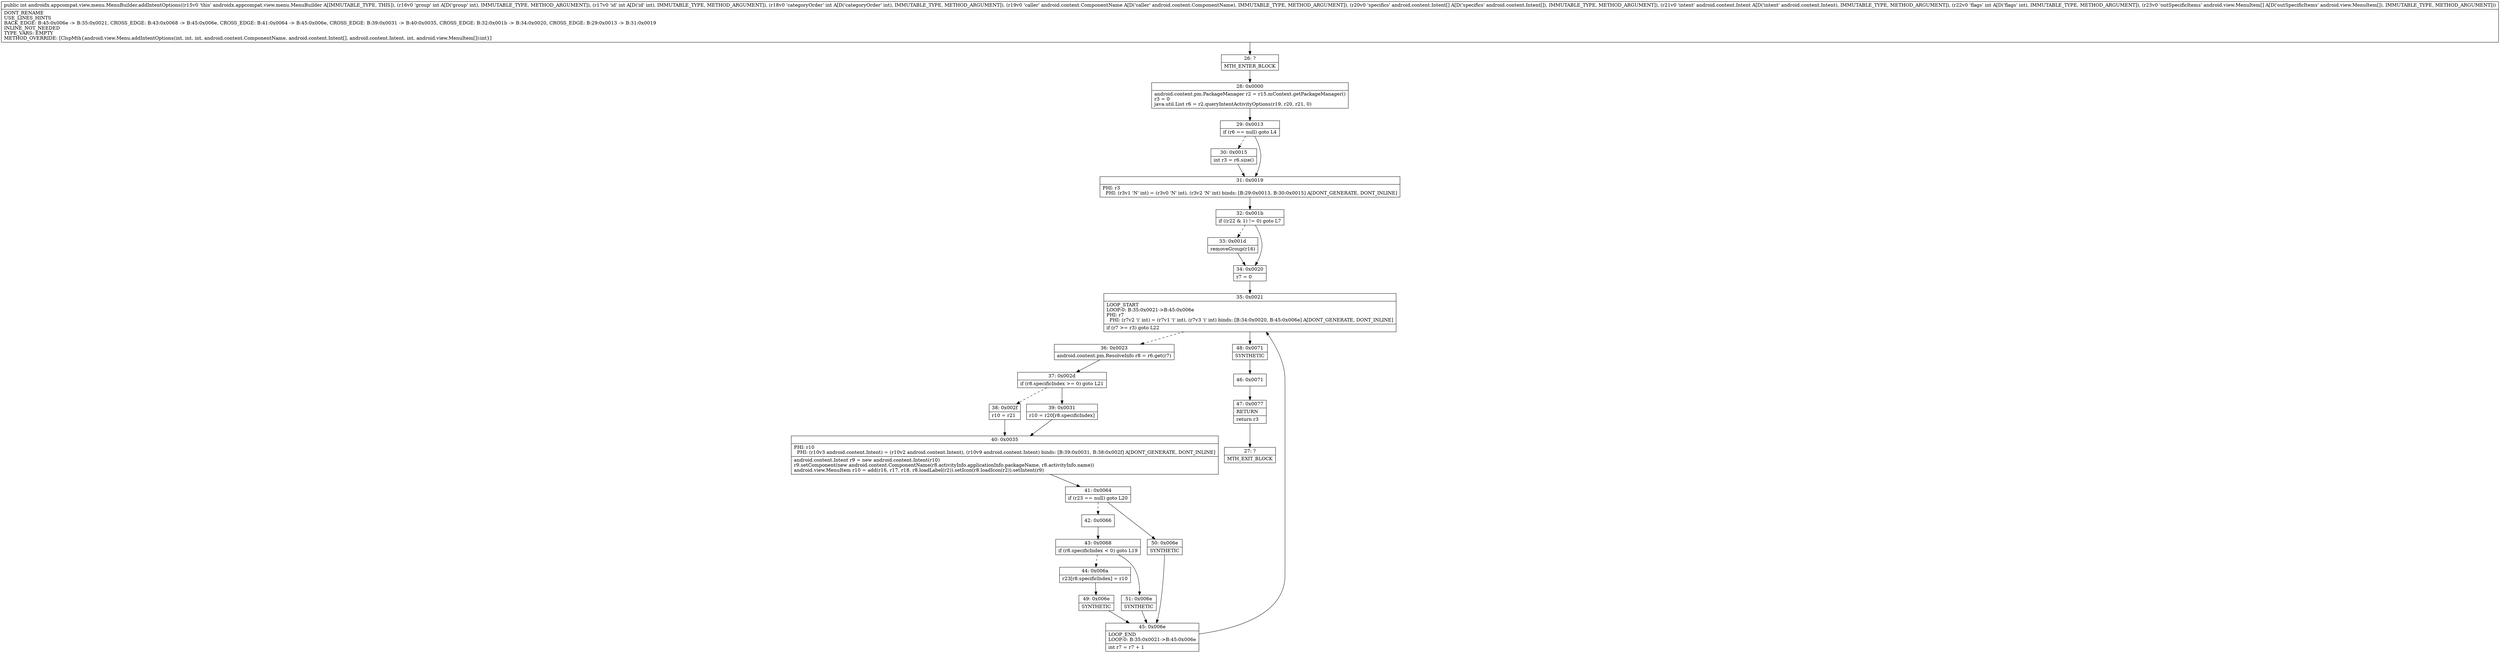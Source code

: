 digraph "CFG forandroidx.appcompat.view.menu.MenuBuilder.addIntentOptions(IIILandroid\/content\/ComponentName;[Landroid\/content\/Intent;Landroid\/content\/Intent;I[Landroid\/view\/MenuItem;)I" {
Node_26 [shape=record,label="{26\:\ ?|MTH_ENTER_BLOCK\l}"];
Node_28 [shape=record,label="{28\:\ 0x0000|android.content.pm.PackageManager r2 = r15.mContext.getPackageManager()\lr3 = 0\ljava.util.List r6 = r2.queryIntentActivityOptions(r19, r20, r21, 0)\l}"];
Node_29 [shape=record,label="{29\:\ 0x0013|if (r6 == null) goto L4\l}"];
Node_30 [shape=record,label="{30\:\ 0x0015|int r3 = r6.size()\l}"];
Node_31 [shape=record,label="{31\:\ 0x0019|PHI: r3 \l  PHI: (r3v1 'N' int) = (r3v0 'N' int), (r3v2 'N' int) binds: [B:29:0x0013, B:30:0x0015] A[DONT_GENERATE, DONT_INLINE]\l}"];
Node_32 [shape=record,label="{32\:\ 0x001b|if ((r22 & 1) != 0) goto L7\l}"];
Node_33 [shape=record,label="{33\:\ 0x001d|removeGroup(r16)\l}"];
Node_34 [shape=record,label="{34\:\ 0x0020|r7 = 0\l}"];
Node_35 [shape=record,label="{35\:\ 0x0021|LOOP_START\lLOOP:0: B:35:0x0021\-\>B:45:0x006e\lPHI: r7 \l  PHI: (r7v2 'i' int) = (r7v1 'i' int), (r7v3 'i' int) binds: [B:34:0x0020, B:45:0x006e] A[DONT_GENERATE, DONT_INLINE]\l|if (r7 \>= r3) goto L22\l}"];
Node_36 [shape=record,label="{36\:\ 0x0023|android.content.pm.ResolveInfo r8 = r6.get(r7)\l}"];
Node_37 [shape=record,label="{37\:\ 0x002d|if (r8.specificIndex \>= 0) goto L21\l}"];
Node_38 [shape=record,label="{38\:\ 0x002f|r10 = r21\l}"];
Node_40 [shape=record,label="{40\:\ 0x0035|PHI: r10 \l  PHI: (r10v3 android.content.Intent) = (r10v2 android.content.Intent), (r10v9 android.content.Intent) binds: [B:39:0x0031, B:38:0x002f] A[DONT_GENERATE, DONT_INLINE]\l|android.content.Intent r9 = new android.content.Intent(r10)\lr9.setComponent(new android.content.ComponentName(r8.activityInfo.applicationInfo.packageName, r8.activityInfo.name))\landroid.view.MenuItem r10 = add(r16, r17, r18, r8.loadLabel(r2)).setIcon(r8.loadIcon(r2)).setIntent(r9)\l}"];
Node_41 [shape=record,label="{41\:\ 0x0064|if (r23 == null) goto L20\l}"];
Node_42 [shape=record,label="{42\:\ 0x0066}"];
Node_43 [shape=record,label="{43\:\ 0x0068|if (r8.specificIndex \< 0) goto L19\l}"];
Node_44 [shape=record,label="{44\:\ 0x006a|r23[r8.specificIndex] = r10\l}"];
Node_49 [shape=record,label="{49\:\ 0x006e|SYNTHETIC\l}"];
Node_45 [shape=record,label="{45\:\ 0x006e|LOOP_END\lLOOP:0: B:35:0x0021\-\>B:45:0x006e\l|int r7 = r7 + 1\l}"];
Node_51 [shape=record,label="{51\:\ 0x006e|SYNTHETIC\l}"];
Node_50 [shape=record,label="{50\:\ 0x006e|SYNTHETIC\l}"];
Node_39 [shape=record,label="{39\:\ 0x0031|r10 = r20[r8.specificIndex]\l}"];
Node_48 [shape=record,label="{48\:\ 0x0071|SYNTHETIC\l}"];
Node_46 [shape=record,label="{46\:\ 0x0071}"];
Node_47 [shape=record,label="{47\:\ 0x0077|RETURN\l|return r3\l}"];
Node_27 [shape=record,label="{27\:\ ?|MTH_EXIT_BLOCK\l}"];
MethodNode[shape=record,label="{public int androidx.appcompat.view.menu.MenuBuilder.addIntentOptions((r15v0 'this' androidx.appcompat.view.menu.MenuBuilder A[IMMUTABLE_TYPE, THIS]), (r16v0 'group' int A[D('group' int), IMMUTABLE_TYPE, METHOD_ARGUMENT]), (r17v0 'id' int A[D('id' int), IMMUTABLE_TYPE, METHOD_ARGUMENT]), (r18v0 'categoryOrder' int A[D('categoryOrder' int), IMMUTABLE_TYPE, METHOD_ARGUMENT]), (r19v0 'caller' android.content.ComponentName A[D('caller' android.content.ComponentName), IMMUTABLE_TYPE, METHOD_ARGUMENT]), (r20v0 'specifics' android.content.Intent[] A[D('specifics' android.content.Intent[]), IMMUTABLE_TYPE, METHOD_ARGUMENT]), (r21v0 'intent' android.content.Intent A[D('intent' android.content.Intent), IMMUTABLE_TYPE, METHOD_ARGUMENT]), (r22v0 'flags' int A[D('flags' int), IMMUTABLE_TYPE, METHOD_ARGUMENT]), (r23v0 'outSpecificItems' android.view.MenuItem[] A[D('outSpecificItems' android.view.MenuItem[]), IMMUTABLE_TYPE, METHOD_ARGUMENT]))  | DONT_RENAME\lUSE_LINES_HINTS\lBACK_EDGE: B:45:0x006e \-\> B:35:0x0021, CROSS_EDGE: B:43:0x0068 \-\> B:45:0x006e, CROSS_EDGE: B:41:0x0064 \-\> B:45:0x006e, CROSS_EDGE: B:39:0x0031 \-\> B:40:0x0035, CROSS_EDGE: B:32:0x001b \-\> B:34:0x0020, CROSS_EDGE: B:29:0x0013 \-\> B:31:0x0019\lINLINE_NOT_NEEDED\lTYPE_VARS: EMPTY\lMETHOD_OVERRIDE: [ClspMth\{android.view.Menu.addIntentOptions(int, int, int, android.content.ComponentName, android.content.Intent[], android.content.Intent, int, android.view.MenuItem[]):int\}]\l}"];
MethodNode -> Node_26;Node_26 -> Node_28;
Node_28 -> Node_29;
Node_29 -> Node_30[style=dashed];
Node_29 -> Node_31;
Node_30 -> Node_31;
Node_31 -> Node_32;
Node_32 -> Node_33[style=dashed];
Node_32 -> Node_34;
Node_33 -> Node_34;
Node_34 -> Node_35;
Node_35 -> Node_36[style=dashed];
Node_35 -> Node_48;
Node_36 -> Node_37;
Node_37 -> Node_38[style=dashed];
Node_37 -> Node_39;
Node_38 -> Node_40;
Node_40 -> Node_41;
Node_41 -> Node_42[style=dashed];
Node_41 -> Node_50;
Node_42 -> Node_43;
Node_43 -> Node_44[style=dashed];
Node_43 -> Node_51;
Node_44 -> Node_49;
Node_49 -> Node_45;
Node_45 -> Node_35;
Node_51 -> Node_45;
Node_50 -> Node_45;
Node_39 -> Node_40;
Node_48 -> Node_46;
Node_46 -> Node_47;
Node_47 -> Node_27;
}

